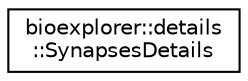 digraph "Graphical Class Hierarchy"
{
 // LATEX_PDF_SIZE
  edge [fontname="Helvetica",fontsize="10",labelfontname="Helvetica",labelfontsize="10"];
  node [fontname="Helvetica",fontsize="10",shape=record];
  rankdir="LR";
  Node0 [label="bioexplorer::details\l::SynapsesDetails",height=0.2,width=0.4,color="black", fillcolor="white", style="filled",URL="$d5/ddf/structbioexplorer_1_1details_1_1SynapsesDetails.html",tooltip=" "];
}
